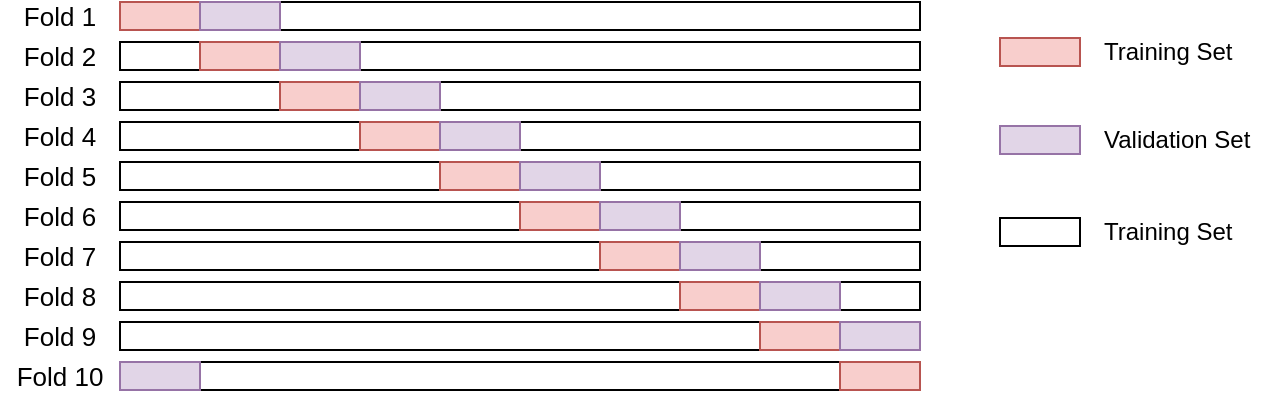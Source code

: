 <mxfile version="28.1.1">
  <diagram name="Page-1" id="egwDVwO1OBvatRJ9yOL2">
    <mxGraphModel dx="969" dy="515" grid="1" gridSize="10" guides="1" tooltips="1" connect="1" arrows="1" fold="1" page="1" pageScale="1" pageWidth="850" pageHeight="1100" math="0" shadow="0">
      <root>
        <mxCell id="0" />
        <mxCell id="1" parent="0" />
        <mxCell id="-eEklafJPR6t3ZCajah_-1" value="" style="rounded=0;whiteSpace=wrap;html=1;" vertex="1" parent="1">
          <mxGeometry x="200" y="160" width="400" height="14" as="geometry" />
        </mxCell>
        <mxCell id="-eEklafJPR6t3ZCajah_-12" value="" style="rounded=0;whiteSpace=wrap;html=1;" vertex="1" parent="1">
          <mxGeometry x="200" y="180" width="400" height="14" as="geometry" />
        </mxCell>
        <mxCell id="-eEklafJPR6t3ZCajah_-13" value="" style="rounded=0;whiteSpace=wrap;html=1;" vertex="1" parent="1">
          <mxGeometry x="200" y="200" width="400" height="14" as="geometry" />
        </mxCell>
        <mxCell id="-eEklafJPR6t3ZCajah_-14" value="" style="rounded=0;whiteSpace=wrap;html=1;" vertex="1" parent="1">
          <mxGeometry x="200" y="220" width="400" height="14" as="geometry" />
        </mxCell>
        <mxCell id="-eEklafJPR6t3ZCajah_-15" value="" style="rounded=0;whiteSpace=wrap;html=1;" vertex="1" parent="1">
          <mxGeometry x="200" y="240" width="400" height="14" as="geometry" />
        </mxCell>
        <mxCell id="-eEklafJPR6t3ZCajah_-16" value="" style="rounded=0;whiteSpace=wrap;html=1;" vertex="1" parent="1">
          <mxGeometry x="200" y="260" width="400" height="14" as="geometry" />
        </mxCell>
        <mxCell id="-eEklafJPR6t3ZCajah_-17" value="" style="rounded=0;whiteSpace=wrap;html=1;" vertex="1" parent="1">
          <mxGeometry x="200" y="280" width="400" height="14" as="geometry" />
        </mxCell>
        <mxCell id="-eEklafJPR6t3ZCajah_-18" value="" style="rounded=0;whiteSpace=wrap;html=1;" vertex="1" parent="1">
          <mxGeometry x="200" y="300" width="400" height="14" as="geometry" />
        </mxCell>
        <mxCell id="-eEklafJPR6t3ZCajah_-19" value="" style="rounded=0;whiteSpace=wrap;html=1;" vertex="1" parent="1">
          <mxGeometry x="200" y="320" width="400" height="14" as="geometry" />
        </mxCell>
        <mxCell id="-eEklafJPR6t3ZCajah_-20" value="" style="rounded=0;whiteSpace=wrap;html=1;" vertex="1" parent="1">
          <mxGeometry x="200" y="340" width="400" height="14" as="geometry" />
        </mxCell>
        <mxCell id="-eEklafJPR6t3ZCajah_-21" value="" style="rounded=0;whiteSpace=wrap;html=1;fillColor=#f8cecc;strokeColor=#b85450;" vertex="1" parent="1">
          <mxGeometry x="200" y="160" width="40" height="14" as="geometry" />
        </mxCell>
        <mxCell id="-eEklafJPR6t3ZCajah_-22" value="" style="rounded=0;whiteSpace=wrap;html=1;fillColor=#e1d5e7;strokeColor=#9673a6;" vertex="1" parent="1">
          <mxGeometry x="240" y="160" width="40" height="14" as="geometry" />
        </mxCell>
        <mxCell id="-eEklafJPR6t3ZCajah_-23" value="" style="rounded=0;whiteSpace=wrap;html=1;fillColor=#f8cecc;strokeColor=#b85450;" vertex="1" parent="1">
          <mxGeometry x="240" y="180" width="40" height="14" as="geometry" />
        </mxCell>
        <mxCell id="-eEklafJPR6t3ZCajah_-24" value="" style="rounded=0;whiteSpace=wrap;html=1;fillColor=#e1d5e7;strokeColor=#9673a6;" vertex="1" parent="1">
          <mxGeometry x="280" y="180" width="40" height="14" as="geometry" />
        </mxCell>
        <mxCell id="-eEklafJPR6t3ZCajah_-25" value="" style="rounded=0;whiteSpace=wrap;html=1;fillColor=#f8cecc;strokeColor=#b85450;" vertex="1" parent="1">
          <mxGeometry x="280" y="200" width="40" height="14" as="geometry" />
        </mxCell>
        <mxCell id="-eEklafJPR6t3ZCajah_-26" value="" style="rounded=0;whiteSpace=wrap;html=1;fillColor=#e1d5e7;strokeColor=#9673a6;" vertex="1" parent="1">
          <mxGeometry x="320" y="200" width="40" height="14" as="geometry" />
        </mxCell>
        <mxCell id="-eEklafJPR6t3ZCajah_-27" value="" style="rounded=0;whiteSpace=wrap;html=1;fillColor=#f8cecc;strokeColor=#b85450;" vertex="1" parent="1">
          <mxGeometry x="320" y="220" width="40" height="14" as="geometry" />
        </mxCell>
        <mxCell id="-eEklafJPR6t3ZCajah_-28" value="" style="rounded=0;whiteSpace=wrap;html=1;fillColor=#e1d5e7;strokeColor=#9673a6;" vertex="1" parent="1">
          <mxGeometry x="360" y="220" width="40" height="14" as="geometry" />
        </mxCell>
        <mxCell id="-eEklafJPR6t3ZCajah_-29" value="" style="rounded=0;whiteSpace=wrap;html=1;fillColor=#f8cecc;strokeColor=#b85450;" vertex="1" parent="1">
          <mxGeometry x="360" y="240" width="40" height="14" as="geometry" />
        </mxCell>
        <mxCell id="-eEklafJPR6t3ZCajah_-30" value="" style="rounded=0;whiteSpace=wrap;html=1;fillColor=#e1d5e7;strokeColor=#9673a6;" vertex="1" parent="1">
          <mxGeometry x="400" y="240" width="40" height="14" as="geometry" />
        </mxCell>
        <mxCell id="-eEklafJPR6t3ZCajah_-31" value="" style="rounded=0;whiteSpace=wrap;html=1;fillColor=#f8cecc;strokeColor=#b85450;" vertex="1" parent="1">
          <mxGeometry x="400" y="260" width="40" height="14" as="geometry" />
        </mxCell>
        <mxCell id="-eEklafJPR6t3ZCajah_-32" value="" style="rounded=0;whiteSpace=wrap;html=1;fillColor=#e1d5e7;strokeColor=#9673a6;" vertex="1" parent="1">
          <mxGeometry x="440" y="260" width="40" height="14" as="geometry" />
        </mxCell>
        <mxCell id="-eEklafJPR6t3ZCajah_-33" value="" style="rounded=0;whiteSpace=wrap;html=1;fillColor=#f8cecc;strokeColor=#b85450;" vertex="1" parent="1">
          <mxGeometry x="440" y="280" width="40" height="14" as="geometry" />
        </mxCell>
        <mxCell id="-eEklafJPR6t3ZCajah_-34" value="" style="rounded=0;whiteSpace=wrap;html=1;fillColor=#e1d5e7;strokeColor=#9673a6;" vertex="1" parent="1">
          <mxGeometry x="480" y="280" width="40" height="14" as="geometry" />
        </mxCell>
        <mxCell id="-eEklafJPR6t3ZCajah_-35" value="" style="rounded=0;whiteSpace=wrap;html=1;fillColor=#f8cecc;strokeColor=#b85450;" vertex="1" parent="1">
          <mxGeometry x="480" y="300" width="40" height="14" as="geometry" />
        </mxCell>
        <mxCell id="-eEklafJPR6t3ZCajah_-36" value="" style="rounded=0;whiteSpace=wrap;html=1;fillColor=#e1d5e7;strokeColor=#9673a6;" vertex="1" parent="1">
          <mxGeometry x="520" y="300" width="40" height="14" as="geometry" />
        </mxCell>
        <mxCell id="-eEklafJPR6t3ZCajah_-37" value="" style="rounded=0;whiteSpace=wrap;html=1;fillColor=#f8cecc;strokeColor=#b85450;" vertex="1" parent="1">
          <mxGeometry x="520" y="320" width="40" height="14" as="geometry" />
        </mxCell>
        <mxCell id="-eEklafJPR6t3ZCajah_-38" value="" style="rounded=0;whiteSpace=wrap;html=1;fillColor=#e1d5e7;strokeColor=#9673a6;" vertex="1" parent="1">
          <mxGeometry x="560" y="320" width="40" height="14" as="geometry" />
        </mxCell>
        <mxCell id="-eEklafJPR6t3ZCajah_-39" value="" style="rounded=0;whiteSpace=wrap;html=1;fillColor=#f8cecc;strokeColor=#b85450;" vertex="1" parent="1">
          <mxGeometry x="560" y="340" width="40" height="14" as="geometry" />
        </mxCell>
        <mxCell id="-eEklafJPR6t3ZCajah_-40" value="" style="rounded=0;whiteSpace=wrap;html=1;fillColor=#e1d5e7;strokeColor=#9673a6;" vertex="1" parent="1">
          <mxGeometry x="200" y="340" width="40" height="14" as="geometry" />
        </mxCell>
        <mxCell id="-eEklafJPR6t3ZCajah_-41" value="" style="rounded=0;whiteSpace=wrap;html=1;fillColor=#f8cecc;strokeColor=#b85450;" vertex="1" parent="1">
          <mxGeometry x="640" y="178" width="40" height="14" as="geometry" />
        </mxCell>
        <mxCell id="-eEklafJPR6t3ZCajah_-42" value="&lt;font&gt;Training Set&lt;/font&gt;" style="text;html=1;align=left;verticalAlign=middle;whiteSpace=wrap;rounded=0;" vertex="1" parent="1">
          <mxGeometry x="690" y="170" width="80" height="30" as="geometry" />
        </mxCell>
        <mxCell id="-eEklafJPR6t3ZCajah_-44" value="" style="rounded=0;whiteSpace=wrap;html=1;fillColor=#e1d5e7;strokeColor=#9673a6;" vertex="1" parent="1">
          <mxGeometry x="640" y="222" width="40" height="14" as="geometry" />
        </mxCell>
        <mxCell id="-eEklafJPR6t3ZCajah_-45" value="&lt;font&gt;Validation Set&lt;/font&gt;" style="text;html=1;align=left;verticalAlign=middle;whiteSpace=wrap;rounded=0;" vertex="1" parent="1">
          <mxGeometry x="690" y="214" width="90" height="30" as="geometry" />
        </mxCell>
        <mxCell id="-eEklafJPR6t3ZCajah_-46" value="" style="rounded=0;whiteSpace=wrap;html=1;" vertex="1" parent="1">
          <mxGeometry x="640" y="268" width="40" height="14" as="geometry" />
        </mxCell>
        <mxCell id="-eEklafJPR6t3ZCajah_-47" value="Training Set" style="text;html=1;align=left;verticalAlign=middle;whiteSpace=wrap;rounded=0;" vertex="1" parent="1">
          <mxGeometry x="690" y="260" width="90" height="30" as="geometry" />
        </mxCell>
        <mxCell id="-eEklafJPR6t3ZCajah_-48" value="&lt;font style=&quot;font-size: 13px;&quot;&gt;Fold 1&lt;/font&gt;" style="text;html=1;align=center;verticalAlign=middle;whiteSpace=wrap;rounded=0;" vertex="1" parent="1">
          <mxGeometry x="140" y="160" width="60" height="14" as="geometry" />
        </mxCell>
        <mxCell id="-eEklafJPR6t3ZCajah_-50" value="&lt;font style=&quot;font-size: 13px;&quot;&gt;Fold 2&lt;/font&gt;" style="text;html=1;align=center;verticalAlign=middle;whiteSpace=wrap;rounded=0;" vertex="1" parent="1">
          <mxGeometry x="140" y="180" width="60" height="14" as="geometry" />
        </mxCell>
        <mxCell id="-eEklafJPR6t3ZCajah_-51" value="&lt;font style=&quot;font-size: 13px;&quot;&gt;Fold 3&lt;/font&gt;" style="text;html=1;align=center;verticalAlign=middle;whiteSpace=wrap;rounded=0;" vertex="1" parent="1">
          <mxGeometry x="140" y="200" width="60" height="14" as="geometry" />
        </mxCell>
        <mxCell id="-eEklafJPR6t3ZCajah_-52" value="&lt;font style=&quot;font-size: 13px;&quot;&gt;Fold 4&lt;/font&gt;" style="text;html=1;align=center;verticalAlign=middle;whiteSpace=wrap;rounded=0;" vertex="1" parent="1">
          <mxGeometry x="140" y="220" width="60" height="14" as="geometry" />
        </mxCell>
        <mxCell id="-eEklafJPR6t3ZCajah_-53" value="&lt;font style=&quot;font-size: 13px;&quot;&gt;Fold 5&lt;/font&gt;" style="text;html=1;align=center;verticalAlign=middle;whiteSpace=wrap;rounded=0;" vertex="1" parent="1">
          <mxGeometry x="140" y="240" width="60" height="14" as="geometry" />
        </mxCell>
        <mxCell id="-eEklafJPR6t3ZCajah_-54" value="&lt;font style=&quot;font-size: 13px;&quot;&gt;Fold 6&lt;/font&gt;" style="text;html=1;align=center;verticalAlign=middle;whiteSpace=wrap;rounded=0;" vertex="1" parent="1">
          <mxGeometry x="140" y="260" width="60" height="14" as="geometry" />
        </mxCell>
        <mxCell id="-eEklafJPR6t3ZCajah_-55" value="&lt;font style=&quot;font-size: 13px;&quot;&gt;Fold 7&lt;/font&gt;" style="text;html=1;align=center;verticalAlign=middle;whiteSpace=wrap;rounded=0;" vertex="1" parent="1">
          <mxGeometry x="140" y="280" width="60" height="14" as="geometry" />
        </mxCell>
        <mxCell id="-eEklafJPR6t3ZCajah_-56" value="&lt;font style=&quot;font-size: 13px;&quot;&gt;Fold 8&lt;/font&gt;" style="text;html=1;align=center;verticalAlign=middle;whiteSpace=wrap;rounded=0;" vertex="1" parent="1">
          <mxGeometry x="140" y="300" width="60" height="14" as="geometry" />
        </mxCell>
        <mxCell id="-eEklafJPR6t3ZCajah_-57" value="&lt;font style=&quot;font-size: 13px;&quot;&gt;Fold 9&lt;/font&gt;" style="text;html=1;align=center;verticalAlign=middle;whiteSpace=wrap;rounded=0;" vertex="1" parent="1">
          <mxGeometry x="140" y="320" width="60" height="14" as="geometry" />
        </mxCell>
        <mxCell id="-eEklafJPR6t3ZCajah_-58" value="&lt;font style=&quot;font-size: 13px;&quot;&gt;Fold 10&lt;/font&gt;" style="text;html=1;align=center;verticalAlign=middle;whiteSpace=wrap;rounded=0;" vertex="1" parent="1">
          <mxGeometry x="140" y="340" width="60" height="14" as="geometry" />
        </mxCell>
      </root>
    </mxGraphModel>
  </diagram>
</mxfile>
